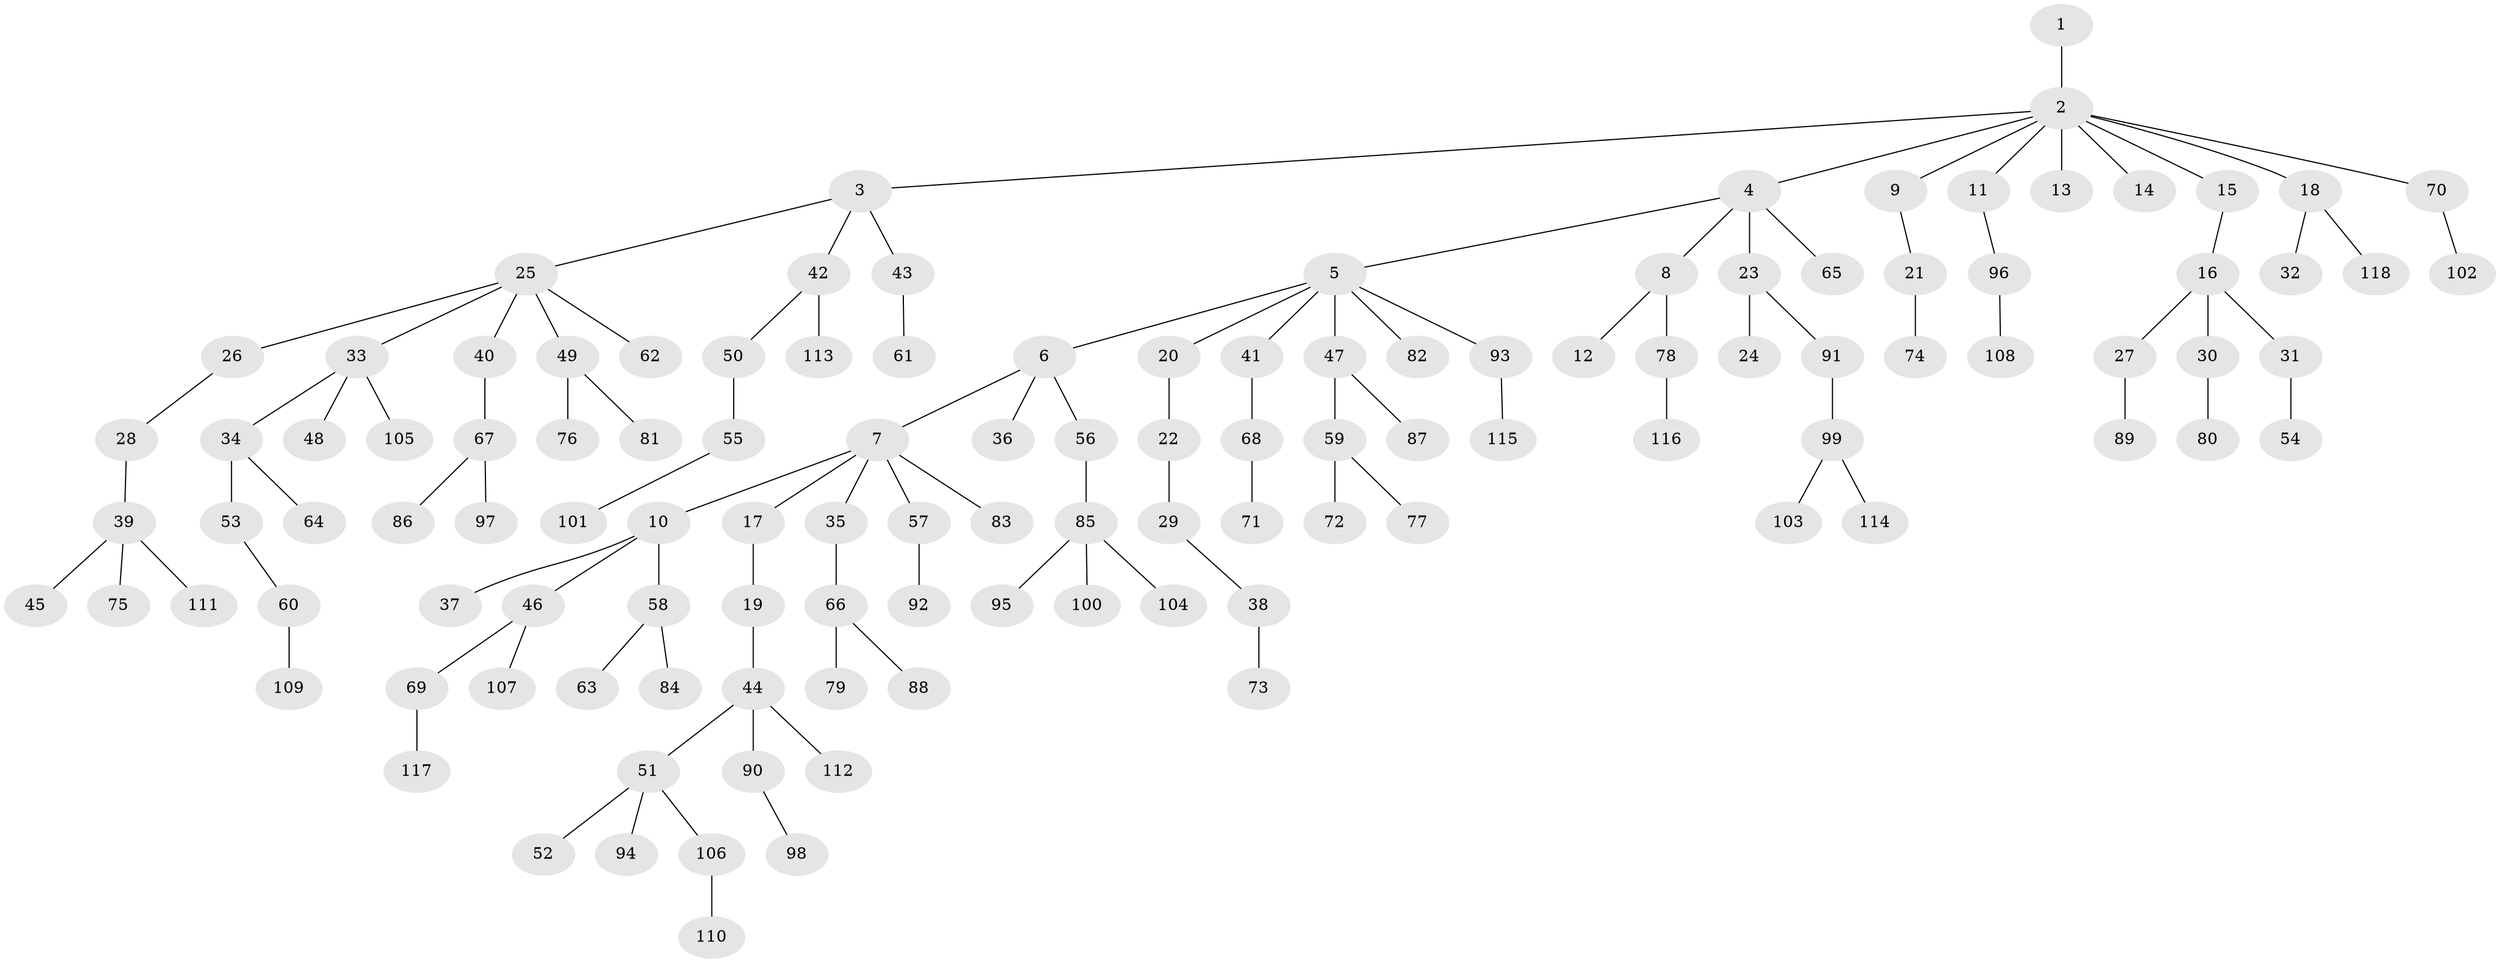 // Generated by graph-tools (version 1.1) at 2025/50/03/09/25 03:50:17]
// undirected, 118 vertices, 117 edges
graph export_dot {
graph [start="1"]
  node [color=gray90,style=filled];
  1;
  2;
  3;
  4;
  5;
  6;
  7;
  8;
  9;
  10;
  11;
  12;
  13;
  14;
  15;
  16;
  17;
  18;
  19;
  20;
  21;
  22;
  23;
  24;
  25;
  26;
  27;
  28;
  29;
  30;
  31;
  32;
  33;
  34;
  35;
  36;
  37;
  38;
  39;
  40;
  41;
  42;
  43;
  44;
  45;
  46;
  47;
  48;
  49;
  50;
  51;
  52;
  53;
  54;
  55;
  56;
  57;
  58;
  59;
  60;
  61;
  62;
  63;
  64;
  65;
  66;
  67;
  68;
  69;
  70;
  71;
  72;
  73;
  74;
  75;
  76;
  77;
  78;
  79;
  80;
  81;
  82;
  83;
  84;
  85;
  86;
  87;
  88;
  89;
  90;
  91;
  92;
  93;
  94;
  95;
  96;
  97;
  98;
  99;
  100;
  101;
  102;
  103;
  104;
  105;
  106;
  107;
  108;
  109;
  110;
  111;
  112;
  113;
  114;
  115;
  116;
  117;
  118;
  1 -- 2;
  2 -- 3;
  2 -- 4;
  2 -- 9;
  2 -- 11;
  2 -- 13;
  2 -- 14;
  2 -- 15;
  2 -- 18;
  2 -- 70;
  3 -- 25;
  3 -- 42;
  3 -- 43;
  4 -- 5;
  4 -- 8;
  4 -- 23;
  4 -- 65;
  5 -- 6;
  5 -- 20;
  5 -- 41;
  5 -- 47;
  5 -- 82;
  5 -- 93;
  6 -- 7;
  6 -- 36;
  6 -- 56;
  7 -- 10;
  7 -- 17;
  7 -- 35;
  7 -- 57;
  7 -- 83;
  8 -- 12;
  8 -- 78;
  9 -- 21;
  10 -- 37;
  10 -- 46;
  10 -- 58;
  11 -- 96;
  15 -- 16;
  16 -- 27;
  16 -- 30;
  16 -- 31;
  17 -- 19;
  18 -- 32;
  18 -- 118;
  19 -- 44;
  20 -- 22;
  21 -- 74;
  22 -- 29;
  23 -- 24;
  23 -- 91;
  25 -- 26;
  25 -- 33;
  25 -- 40;
  25 -- 49;
  25 -- 62;
  26 -- 28;
  27 -- 89;
  28 -- 39;
  29 -- 38;
  30 -- 80;
  31 -- 54;
  33 -- 34;
  33 -- 48;
  33 -- 105;
  34 -- 53;
  34 -- 64;
  35 -- 66;
  38 -- 73;
  39 -- 45;
  39 -- 75;
  39 -- 111;
  40 -- 67;
  41 -- 68;
  42 -- 50;
  42 -- 113;
  43 -- 61;
  44 -- 51;
  44 -- 90;
  44 -- 112;
  46 -- 69;
  46 -- 107;
  47 -- 59;
  47 -- 87;
  49 -- 76;
  49 -- 81;
  50 -- 55;
  51 -- 52;
  51 -- 94;
  51 -- 106;
  53 -- 60;
  55 -- 101;
  56 -- 85;
  57 -- 92;
  58 -- 63;
  58 -- 84;
  59 -- 72;
  59 -- 77;
  60 -- 109;
  66 -- 79;
  66 -- 88;
  67 -- 86;
  67 -- 97;
  68 -- 71;
  69 -- 117;
  70 -- 102;
  78 -- 116;
  85 -- 95;
  85 -- 100;
  85 -- 104;
  90 -- 98;
  91 -- 99;
  93 -- 115;
  96 -- 108;
  99 -- 103;
  99 -- 114;
  106 -- 110;
}
